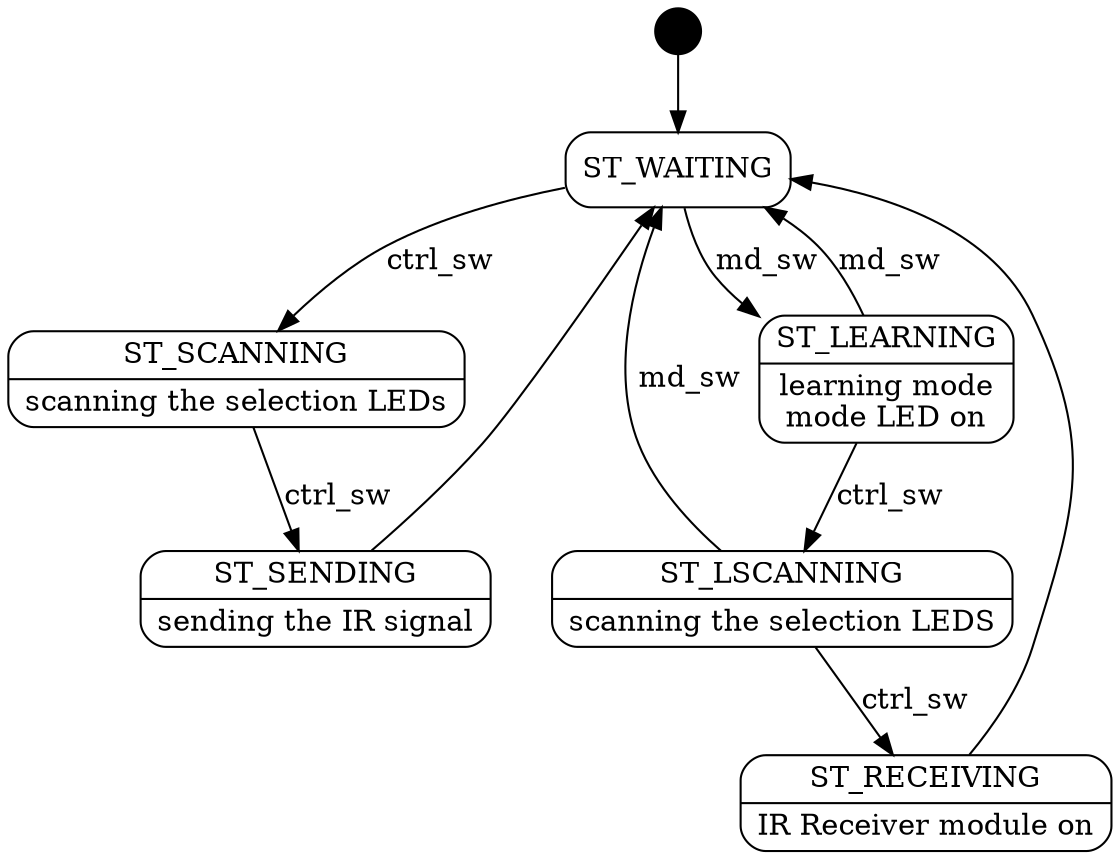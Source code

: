 digraph state{
    node  [shape = circle];
    start [height = 0.3, width = 0.3, style = filled, fillcolor = black, label = ""];

    node [
        shape = record
        style = rounded    
    ];
    a [label = "ST_WAITING"]
    b [label = "{ST_SCANNING|scanning the selection LEDs}"]
    c [label = "{ST_SENDING|sending the IR signal}"]
    d [label = "{ST_LEARNING|learning mode\nmode LED on}"]
    e [label = "{ST_LSCANNING|scanning the selection LEDS}"]
    f [label = "{ST_RECEIVING|IR Receiver module on}"]

    start -> a
    a -> b [label = "ctrl_sw"]
    b -> c [label = "ctrl_sw"]
    c -> a
    a -> d [label = "md_sw"]
    d -> a [label = "md_sw"]
    d -> e [label = "ctrl_sw"]
    e -> a [label = "md_sw"]
    e -> f [label = "ctrl_sw"]
    f -> a
}
